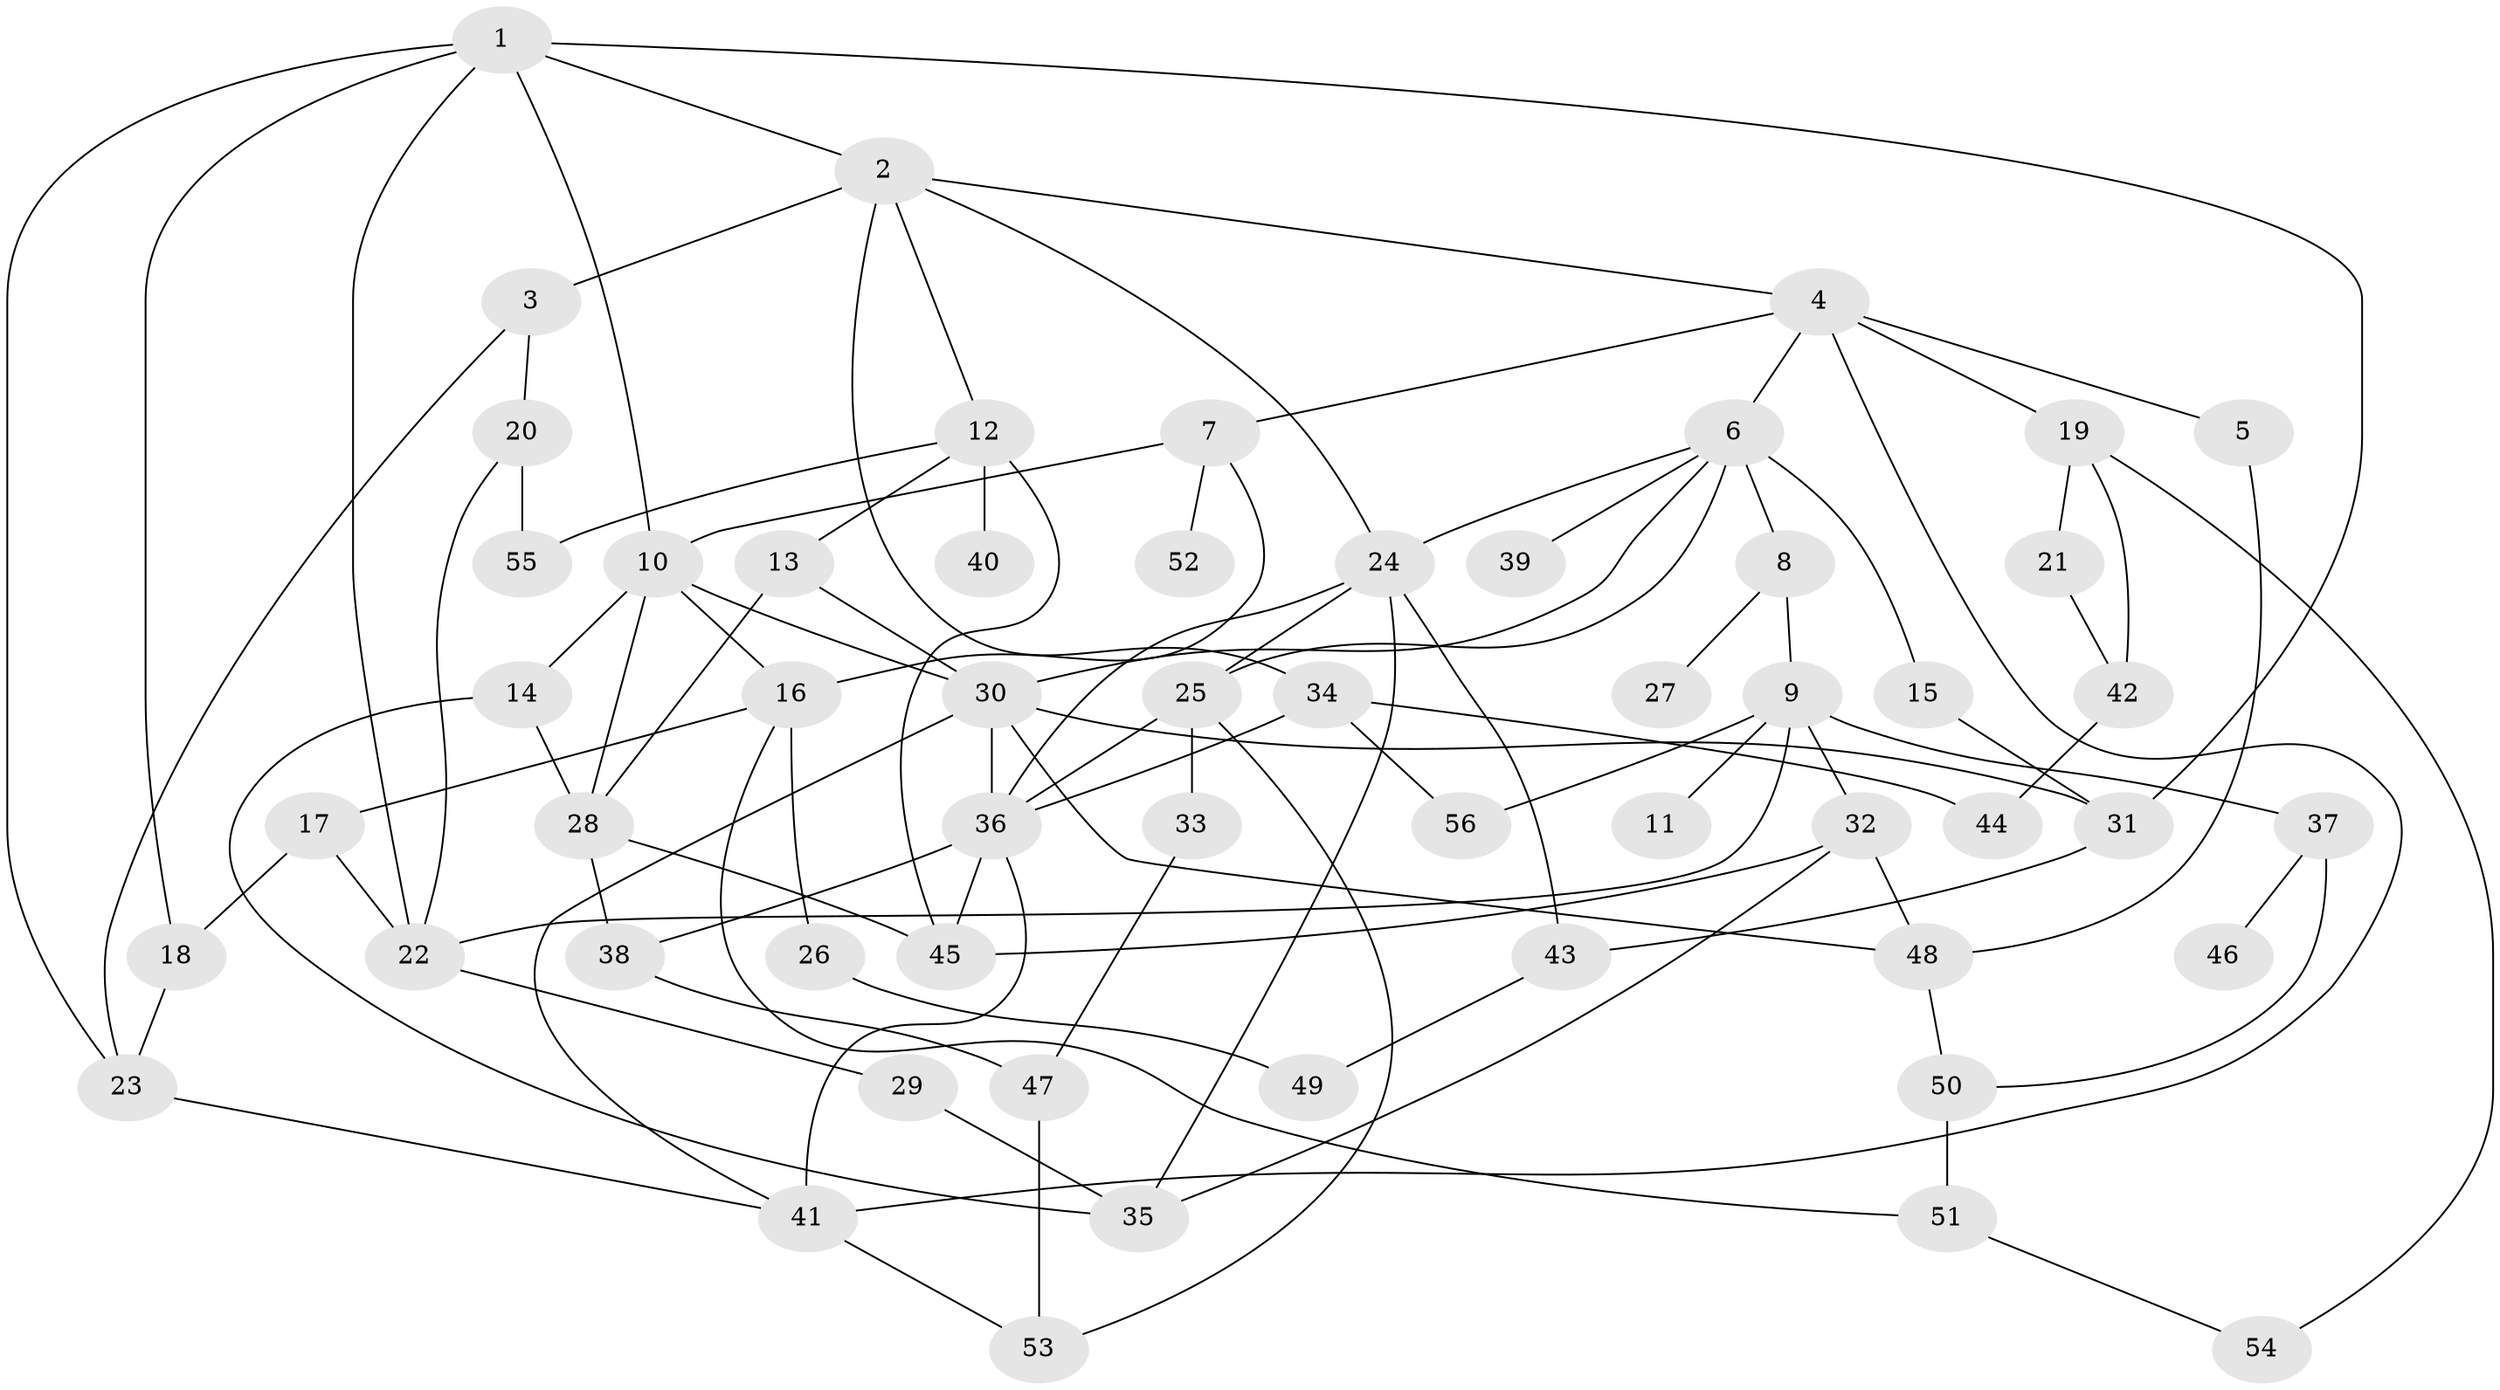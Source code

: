 // original degree distribution, {3: 0.2767857142857143, 5: 0.07142857142857142, 6: 0.044642857142857144, 4: 0.11607142857142858, 2: 0.30357142857142855, 7: 0.017857142857142856, 1: 0.16964285714285715}
// Generated by graph-tools (version 1.1) at 2025/34/03/09/25 02:34:18]
// undirected, 56 vertices, 98 edges
graph export_dot {
graph [start="1"]
  node [color=gray90,style=filled];
  1;
  2;
  3;
  4;
  5;
  6;
  7;
  8;
  9;
  10;
  11;
  12;
  13;
  14;
  15;
  16;
  17;
  18;
  19;
  20;
  21;
  22;
  23;
  24;
  25;
  26;
  27;
  28;
  29;
  30;
  31;
  32;
  33;
  34;
  35;
  36;
  37;
  38;
  39;
  40;
  41;
  42;
  43;
  44;
  45;
  46;
  47;
  48;
  49;
  50;
  51;
  52;
  53;
  54;
  55;
  56;
  1 -- 2 [weight=1.0];
  1 -- 10 [weight=1.0];
  1 -- 18 [weight=1.0];
  1 -- 22 [weight=1.0];
  1 -- 23 [weight=1.0];
  1 -- 31 [weight=1.0];
  2 -- 3 [weight=2.0];
  2 -- 4 [weight=1.0];
  2 -- 12 [weight=1.0];
  2 -- 24 [weight=1.0];
  2 -- 34 [weight=1.0];
  3 -- 20 [weight=1.0];
  3 -- 23 [weight=1.0];
  4 -- 5 [weight=1.0];
  4 -- 6 [weight=1.0];
  4 -- 7 [weight=1.0];
  4 -- 19 [weight=1.0];
  4 -- 41 [weight=1.0];
  5 -- 48 [weight=1.0];
  6 -- 8 [weight=1.0];
  6 -- 15 [weight=2.0];
  6 -- 24 [weight=1.0];
  6 -- 25 [weight=1.0];
  6 -- 30 [weight=1.0];
  6 -- 39 [weight=1.0];
  7 -- 10 [weight=1.0];
  7 -- 16 [weight=1.0];
  7 -- 52 [weight=1.0];
  8 -- 9 [weight=1.0];
  8 -- 27 [weight=1.0];
  9 -- 11 [weight=1.0];
  9 -- 22 [weight=1.0];
  9 -- 32 [weight=1.0];
  9 -- 37 [weight=1.0];
  9 -- 56 [weight=1.0];
  10 -- 14 [weight=1.0];
  10 -- 16 [weight=1.0];
  10 -- 28 [weight=1.0];
  10 -- 30 [weight=1.0];
  12 -- 13 [weight=1.0];
  12 -- 40 [weight=1.0];
  12 -- 45 [weight=1.0];
  12 -- 55 [weight=1.0];
  13 -- 28 [weight=1.0];
  13 -- 30 [weight=1.0];
  14 -- 28 [weight=2.0];
  14 -- 35 [weight=1.0];
  15 -- 31 [weight=2.0];
  16 -- 17 [weight=1.0];
  16 -- 26 [weight=1.0];
  16 -- 51 [weight=1.0];
  17 -- 18 [weight=1.0];
  17 -- 22 [weight=1.0];
  18 -- 23 [weight=1.0];
  19 -- 21 [weight=1.0];
  19 -- 42 [weight=1.0];
  19 -- 54 [weight=1.0];
  20 -- 22 [weight=1.0];
  20 -- 55 [weight=1.0];
  21 -- 42 [weight=1.0];
  22 -- 29 [weight=1.0];
  23 -- 41 [weight=1.0];
  24 -- 25 [weight=1.0];
  24 -- 35 [weight=1.0];
  24 -- 36 [weight=1.0];
  24 -- 43 [weight=1.0];
  25 -- 33 [weight=2.0];
  25 -- 36 [weight=1.0];
  25 -- 53 [weight=1.0];
  26 -- 49 [weight=1.0];
  28 -- 38 [weight=1.0];
  28 -- 45 [weight=1.0];
  29 -- 35 [weight=1.0];
  30 -- 31 [weight=1.0];
  30 -- 36 [weight=1.0];
  30 -- 41 [weight=1.0];
  30 -- 48 [weight=1.0];
  31 -- 43 [weight=1.0];
  32 -- 35 [weight=2.0];
  32 -- 45 [weight=1.0];
  32 -- 48 [weight=1.0];
  33 -- 47 [weight=1.0];
  34 -- 36 [weight=1.0];
  34 -- 44 [weight=1.0];
  34 -- 56 [weight=1.0];
  36 -- 38 [weight=1.0];
  36 -- 41 [weight=1.0];
  36 -- 45 [weight=1.0];
  37 -- 46 [weight=1.0];
  37 -- 50 [weight=1.0];
  38 -- 47 [weight=1.0];
  41 -- 53 [weight=1.0];
  42 -- 44 [weight=1.0];
  43 -- 49 [weight=1.0];
  47 -- 53 [weight=1.0];
  48 -- 50 [weight=1.0];
  50 -- 51 [weight=1.0];
  51 -- 54 [weight=1.0];
}
